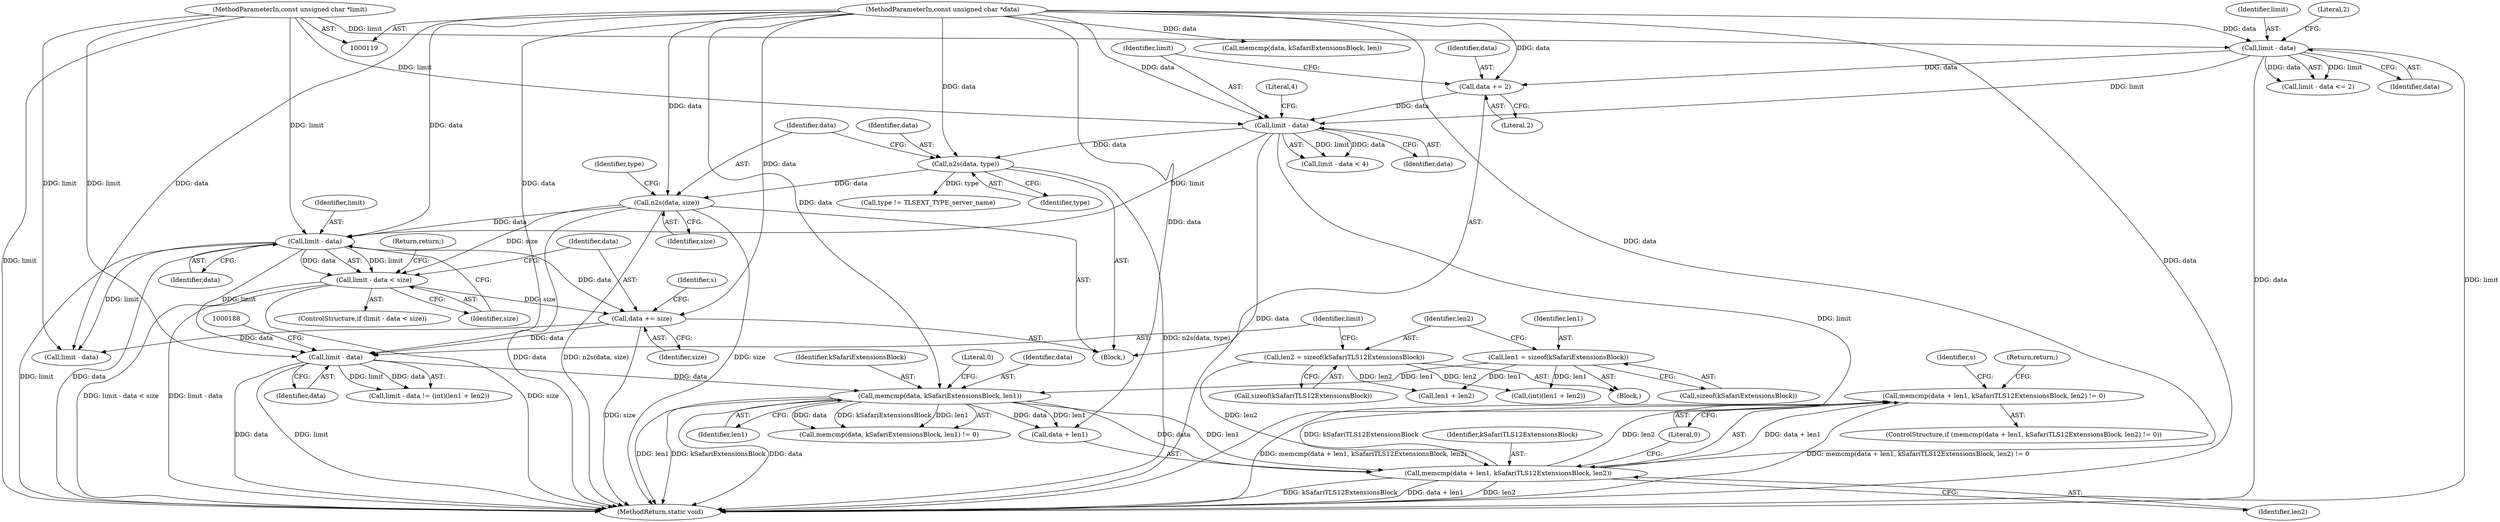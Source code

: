 digraph "0_openssl_a004e72b95835136d3f1ea90517f706c24c03da7_1@API" {
"1000202" [label="(Call,memcmp(data + len1, kSafariTLS12ExtensionsBlock, len2) != 0)"];
"1000203" [label="(Call,memcmp(data + len1, kSafariTLS12ExtensionsBlock, len2))"];
"1000195" [label="(Call,memcmp(data, kSafariExtensionsBlock, len1))"];
"1000184" [label="(Call,limit - data)"];
"1000158" [label="(Call,limit - data)"];
"1000140" [label="(Call,limit - data)"];
"1000130" [label="(Call,limit - data)"];
"1000122" [label="(MethodParameterIn,const unsigned char *limit)"];
"1000121" [label="(MethodParameterIn,const unsigned char *data)"];
"1000135" [label="(Call,data += 2)"];
"1000148" [label="(Call,n2s(data, size))"];
"1000145" [label="(Call,n2s(data, type))"];
"1000163" [label="(Call,data += size)"];
"1000157" [label="(Call,limit - data < size)"];
"1000173" [label="(Call,len1 = sizeof(kSafariExtensionsBlock))"];
"1000178" [label="(Call,len2 = sizeof(kSafariTLS12ExtensionsBlock))"];
"1000157" [label="(Call,limit - data < size)"];
"1000123" [label="(Block,)"];
"1000180" [label="(Call,sizeof(kSafariTLS12ExtensionsBlock))"];
"1000136" [label="(Identifier,data)"];
"1000121" [label="(MethodParameterIn,const unsigned char *data)"];
"1000174" [label="(Identifier,len1)"];
"1000158" [label="(Call,limit - data)"];
"1000187" [label="(Call,(int)(len1 + len2))"];
"1000148" [label="(Call,n2s(data, size))"];
"1000183" [label="(Call,limit - data != (int)(len1 + len2))"];
"1000129" [label="(Call,limit - data <= 2)"];
"1000178" [label="(Call,len2 = sizeof(kSafariTLS12ExtensionsBlock))"];
"1000159" [label="(Identifier,limit)"];
"1000199" [label="(Literal,0)"];
"1000184" [label="(Call,limit - data)"];
"1000194" [label="(Call,memcmp(data, kSafariExtensionsBlock, len1) != 0)"];
"1000186" [label="(Identifier,data)"];
"1000142" [label="(Identifier,data)"];
"1000207" [label="(Identifier,kSafariTLS12ExtensionsBlock)"];
"1000169" [label="(Identifier,s)"];
"1000208" [label="(Identifier,len2)"];
"1000185" [label="(Identifier,limit)"];
"1000229" [label="(Call,memcmp(data, kSafariExtensionsBlock, len))"];
"1000196" [label="(Identifier,data)"];
"1000152" [label="(Call,type != TLSEXT_TYPE_server_name)"];
"1000133" [label="(Literal,2)"];
"1000137" [label="(Literal,2)"];
"1000202" [label="(Call,memcmp(data + len1, kSafariTLS12ExtensionsBlock, len2) != 0)"];
"1000162" [label="(Return,return;)"];
"1000189" [label="(Call,len1 + len2)"];
"1000140" [label="(Call,limit - data)"];
"1000149" [label="(Identifier,data)"];
"1000135" [label="(Call,data += 2)"];
"1000204" [label="(Call,data + len1)"];
"1000203" [label="(Call,memcmp(data + len1, kSafariTLS12ExtensionsBlock, len2))"];
"1000210" [label="(Return,return;)"];
"1000146" [label="(Identifier,data)"];
"1000165" [label="(Identifier,size)"];
"1000195" [label="(Call,memcmp(data, kSafariExtensionsBlock, len1))"];
"1000141" [label="(Identifier,limit)"];
"1000164" [label="(Identifier,data)"];
"1000171" [label="(Block,)"];
"1000173" [label="(Call,len1 = sizeof(kSafariExtensionsBlock))"];
"1000163" [label="(Call,data += size)"];
"1000161" [label="(Identifier,size)"];
"1000143" [label="(Literal,4)"];
"1000122" [label="(MethodParameterIn,const unsigned char *limit)"];
"1000139" [label="(Call,limit - data < 4)"];
"1000131" [label="(Identifier,limit)"];
"1000150" [label="(Identifier,size)"];
"1000156" [label="(ControlStructure,if (limit - data < size))"];
"1000201" [label="(ControlStructure,if (memcmp(data + len1, kSafariTLS12ExtensionsBlock, len2) != 0))"];
"1000198" [label="(Identifier,len1)"];
"1000145" [label="(Call,n2s(data, type))"];
"1000147" [label="(Identifier,type)"];
"1000179" [label="(Identifier,len2)"];
"1000220" [label="(Call,limit - data)"];
"1000132" [label="(Identifier,data)"];
"1000160" [label="(Identifier,data)"];
"1000130" [label="(Call,limit - data)"];
"1000153" [label="(Identifier,type)"];
"1000242" [label="(MethodReturn,static void)"];
"1000197" [label="(Identifier,kSafariExtensionsBlock)"];
"1000175" [label="(Call,sizeof(kSafariExtensionsBlock))"];
"1000209" [label="(Literal,0)"];
"1000238" [label="(Identifier,s)"];
"1000202" -> "1000201"  [label="AST: "];
"1000202" -> "1000209"  [label="CFG: "];
"1000203" -> "1000202"  [label="AST: "];
"1000209" -> "1000202"  [label="AST: "];
"1000210" -> "1000202"  [label="CFG: "];
"1000238" -> "1000202"  [label="CFG: "];
"1000202" -> "1000242"  [label="DDG: memcmp(data + len1, kSafariTLS12ExtensionsBlock, len2)"];
"1000202" -> "1000242"  [label="DDG: memcmp(data + len1, kSafariTLS12ExtensionsBlock, len2) != 0"];
"1000203" -> "1000202"  [label="DDG: data + len1"];
"1000203" -> "1000202"  [label="DDG: kSafariTLS12ExtensionsBlock"];
"1000203" -> "1000202"  [label="DDG: len2"];
"1000203" -> "1000208"  [label="CFG: "];
"1000204" -> "1000203"  [label="AST: "];
"1000207" -> "1000203"  [label="AST: "];
"1000208" -> "1000203"  [label="AST: "];
"1000209" -> "1000203"  [label="CFG: "];
"1000203" -> "1000242"  [label="DDG: len2"];
"1000203" -> "1000242"  [label="DDG: kSafariTLS12ExtensionsBlock"];
"1000203" -> "1000242"  [label="DDG: data + len1"];
"1000195" -> "1000203"  [label="DDG: data"];
"1000195" -> "1000203"  [label="DDG: len1"];
"1000121" -> "1000203"  [label="DDG: data"];
"1000178" -> "1000203"  [label="DDG: len2"];
"1000195" -> "1000194"  [label="AST: "];
"1000195" -> "1000198"  [label="CFG: "];
"1000196" -> "1000195"  [label="AST: "];
"1000197" -> "1000195"  [label="AST: "];
"1000198" -> "1000195"  [label="AST: "];
"1000199" -> "1000195"  [label="CFG: "];
"1000195" -> "1000242"  [label="DDG: kSafariExtensionsBlock"];
"1000195" -> "1000242"  [label="DDG: data"];
"1000195" -> "1000242"  [label="DDG: len1"];
"1000195" -> "1000194"  [label="DDG: data"];
"1000195" -> "1000194"  [label="DDG: kSafariExtensionsBlock"];
"1000195" -> "1000194"  [label="DDG: len1"];
"1000184" -> "1000195"  [label="DDG: data"];
"1000121" -> "1000195"  [label="DDG: data"];
"1000173" -> "1000195"  [label="DDG: len1"];
"1000195" -> "1000204"  [label="DDG: data"];
"1000195" -> "1000204"  [label="DDG: len1"];
"1000184" -> "1000183"  [label="AST: "];
"1000184" -> "1000186"  [label="CFG: "];
"1000185" -> "1000184"  [label="AST: "];
"1000186" -> "1000184"  [label="AST: "];
"1000188" -> "1000184"  [label="CFG: "];
"1000184" -> "1000242"  [label="DDG: limit"];
"1000184" -> "1000242"  [label="DDG: data"];
"1000184" -> "1000183"  [label="DDG: limit"];
"1000184" -> "1000183"  [label="DDG: data"];
"1000158" -> "1000184"  [label="DDG: limit"];
"1000122" -> "1000184"  [label="DDG: limit"];
"1000163" -> "1000184"  [label="DDG: data"];
"1000121" -> "1000184"  [label="DDG: data"];
"1000158" -> "1000157"  [label="AST: "];
"1000158" -> "1000160"  [label="CFG: "];
"1000159" -> "1000158"  [label="AST: "];
"1000160" -> "1000158"  [label="AST: "];
"1000161" -> "1000158"  [label="CFG: "];
"1000158" -> "1000242"  [label="DDG: limit"];
"1000158" -> "1000242"  [label="DDG: data"];
"1000158" -> "1000157"  [label="DDG: limit"];
"1000158" -> "1000157"  [label="DDG: data"];
"1000140" -> "1000158"  [label="DDG: limit"];
"1000122" -> "1000158"  [label="DDG: limit"];
"1000148" -> "1000158"  [label="DDG: data"];
"1000121" -> "1000158"  [label="DDG: data"];
"1000158" -> "1000163"  [label="DDG: data"];
"1000158" -> "1000220"  [label="DDG: limit"];
"1000140" -> "1000139"  [label="AST: "];
"1000140" -> "1000142"  [label="CFG: "];
"1000141" -> "1000140"  [label="AST: "];
"1000142" -> "1000140"  [label="AST: "];
"1000143" -> "1000140"  [label="CFG: "];
"1000140" -> "1000242"  [label="DDG: data"];
"1000140" -> "1000242"  [label="DDG: limit"];
"1000140" -> "1000139"  [label="DDG: limit"];
"1000140" -> "1000139"  [label="DDG: data"];
"1000130" -> "1000140"  [label="DDG: limit"];
"1000122" -> "1000140"  [label="DDG: limit"];
"1000135" -> "1000140"  [label="DDG: data"];
"1000121" -> "1000140"  [label="DDG: data"];
"1000140" -> "1000145"  [label="DDG: data"];
"1000130" -> "1000129"  [label="AST: "];
"1000130" -> "1000132"  [label="CFG: "];
"1000131" -> "1000130"  [label="AST: "];
"1000132" -> "1000130"  [label="AST: "];
"1000133" -> "1000130"  [label="CFG: "];
"1000130" -> "1000242"  [label="DDG: data"];
"1000130" -> "1000242"  [label="DDG: limit"];
"1000130" -> "1000129"  [label="DDG: limit"];
"1000130" -> "1000129"  [label="DDG: data"];
"1000122" -> "1000130"  [label="DDG: limit"];
"1000121" -> "1000130"  [label="DDG: data"];
"1000130" -> "1000135"  [label="DDG: data"];
"1000122" -> "1000119"  [label="AST: "];
"1000122" -> "1000242"  [label="DDG: limit"];
"1000122" -> "1000220"  [label="DDG: limit"];
"1000121" -> "1000119"  [label="AST: "];
"1000121" -> "1000242"  [label="DDG: data"];
"1000121" -> "1000135"  [label="DDG: data"];
"1000121" -> "1000145"  [label="DDG: data"];
"1000121" -> "1000148"  [label="DDG: data"];
"1000121" -> "1000163"  [label="DDG: data"];
"1000121" -> "1000204"  [label="DDG: data"];
"1000121" -> "1000220"  [label="DDG: data"];
"1000121" -> "1000229"  [label="DDG: data"];
"1000135" -> "1000123"  [label="AST: "];
"1000135" -> "1000137"  [label="CFG: "];
"1000136" -> "1000135"  [label="AST: "];
"1000137" -> "1000135"  [label="AST: "];
"1000141" -> "1000135"  [label="CFG: "];
"1000148" -> "1000123"  [label="AST: "];
"1000148" -> "1000150"  [label="CFG: "];
"1000149" -> "1000148"  [label="AST: "];
"1000150" -> "1000148"  [label="AST: "];
"1000153" -> "1000148"  [label="CFG: "];
"1000148" -> "1000242"  [label="DDG: data"];
"1000148" -> "1000242"  [label="DDG: n2s(data, size)"];
"1000148" -> "1000242"  [label="DDG: size"];
"1000145" -> "1000148"  [label="DDG: data"];
"1000148" -> "1000157"  [label="DDG: size"];
"1000145" -> "1000123"  [label="AST: "];
"1000145" -> "1000147"  [label="CFG: "];
"1000146" -> "1000145"  [label="AST: "];
"1000147" -> "1000145"  [label="AST: "];
"1000149" -> "1000145"  [label="CFG: "];
"1000145" -> "1000242"  [label="DDG: n2s(data, type)"];
"1000145" -> "1000152"  [label="DDG: type"];
"1000163" -> "1000123"  [label="AST: "];
"1000163" -> "1000165"  [label="CFG: "];
"1000164" -> "1000163"  [label="AST: "];
"1000165" -> "1000163"  [label="AST: "];
"1000169" -> "1000163"  [label="CFG: "];
"1000163" -> "1000242"  [label="DDG: size"];
"1000157" -> "1000163"  [label="DDG: size"];
"1000163" -> "1000220"  [label="DDG: data"];
"1000157" -> "1000156"  [label="AST: "];
"1000157" -> "1000161"  [label="CFG: "];
"1000161" -> "1000157"  [label="AST: "];
"1000162" -> "1000157"  [label="CFG: "];
"1000164" -> "1000157"  [label="CFG: "];
"1000157" -> "1000242"  [label="DDG: limit - data < size"];
"1000157" -> "1000242"  [label="DDG: limit - data"];
"1000157" -> "1000242"  [label="DDG: size"];
"1000173" -> "1000171"  [label="AST: "];
"1000173" -> "1000175"  [label="CFG: "];
"1000174" -> "1000173"  [label="AST: "];
"1000175" -> "1000173"  [label="AST: "];
"1000179" -> "1000173"  [label="CFG: "];
"1000173" -> "1000187"  [label="DDG: len1"];
"1000173" -> "1000189"  [label="DDG: len1"];
"1000178" -> "1000171"  [label="AST: "];
"1000178" -> "1000180"  [label="CFG: "];
"1000179" -> "1000178"  [label="AST: "];
"1000180" -> "1000178"  [label="AST: "];
"1000185" -> "1000178"  [label="CFG: "];
"1000178" -> "1000187"  [label="DDG: len2"];
"1000178" -> "1000189"  [label="DDG: len2"];
}
